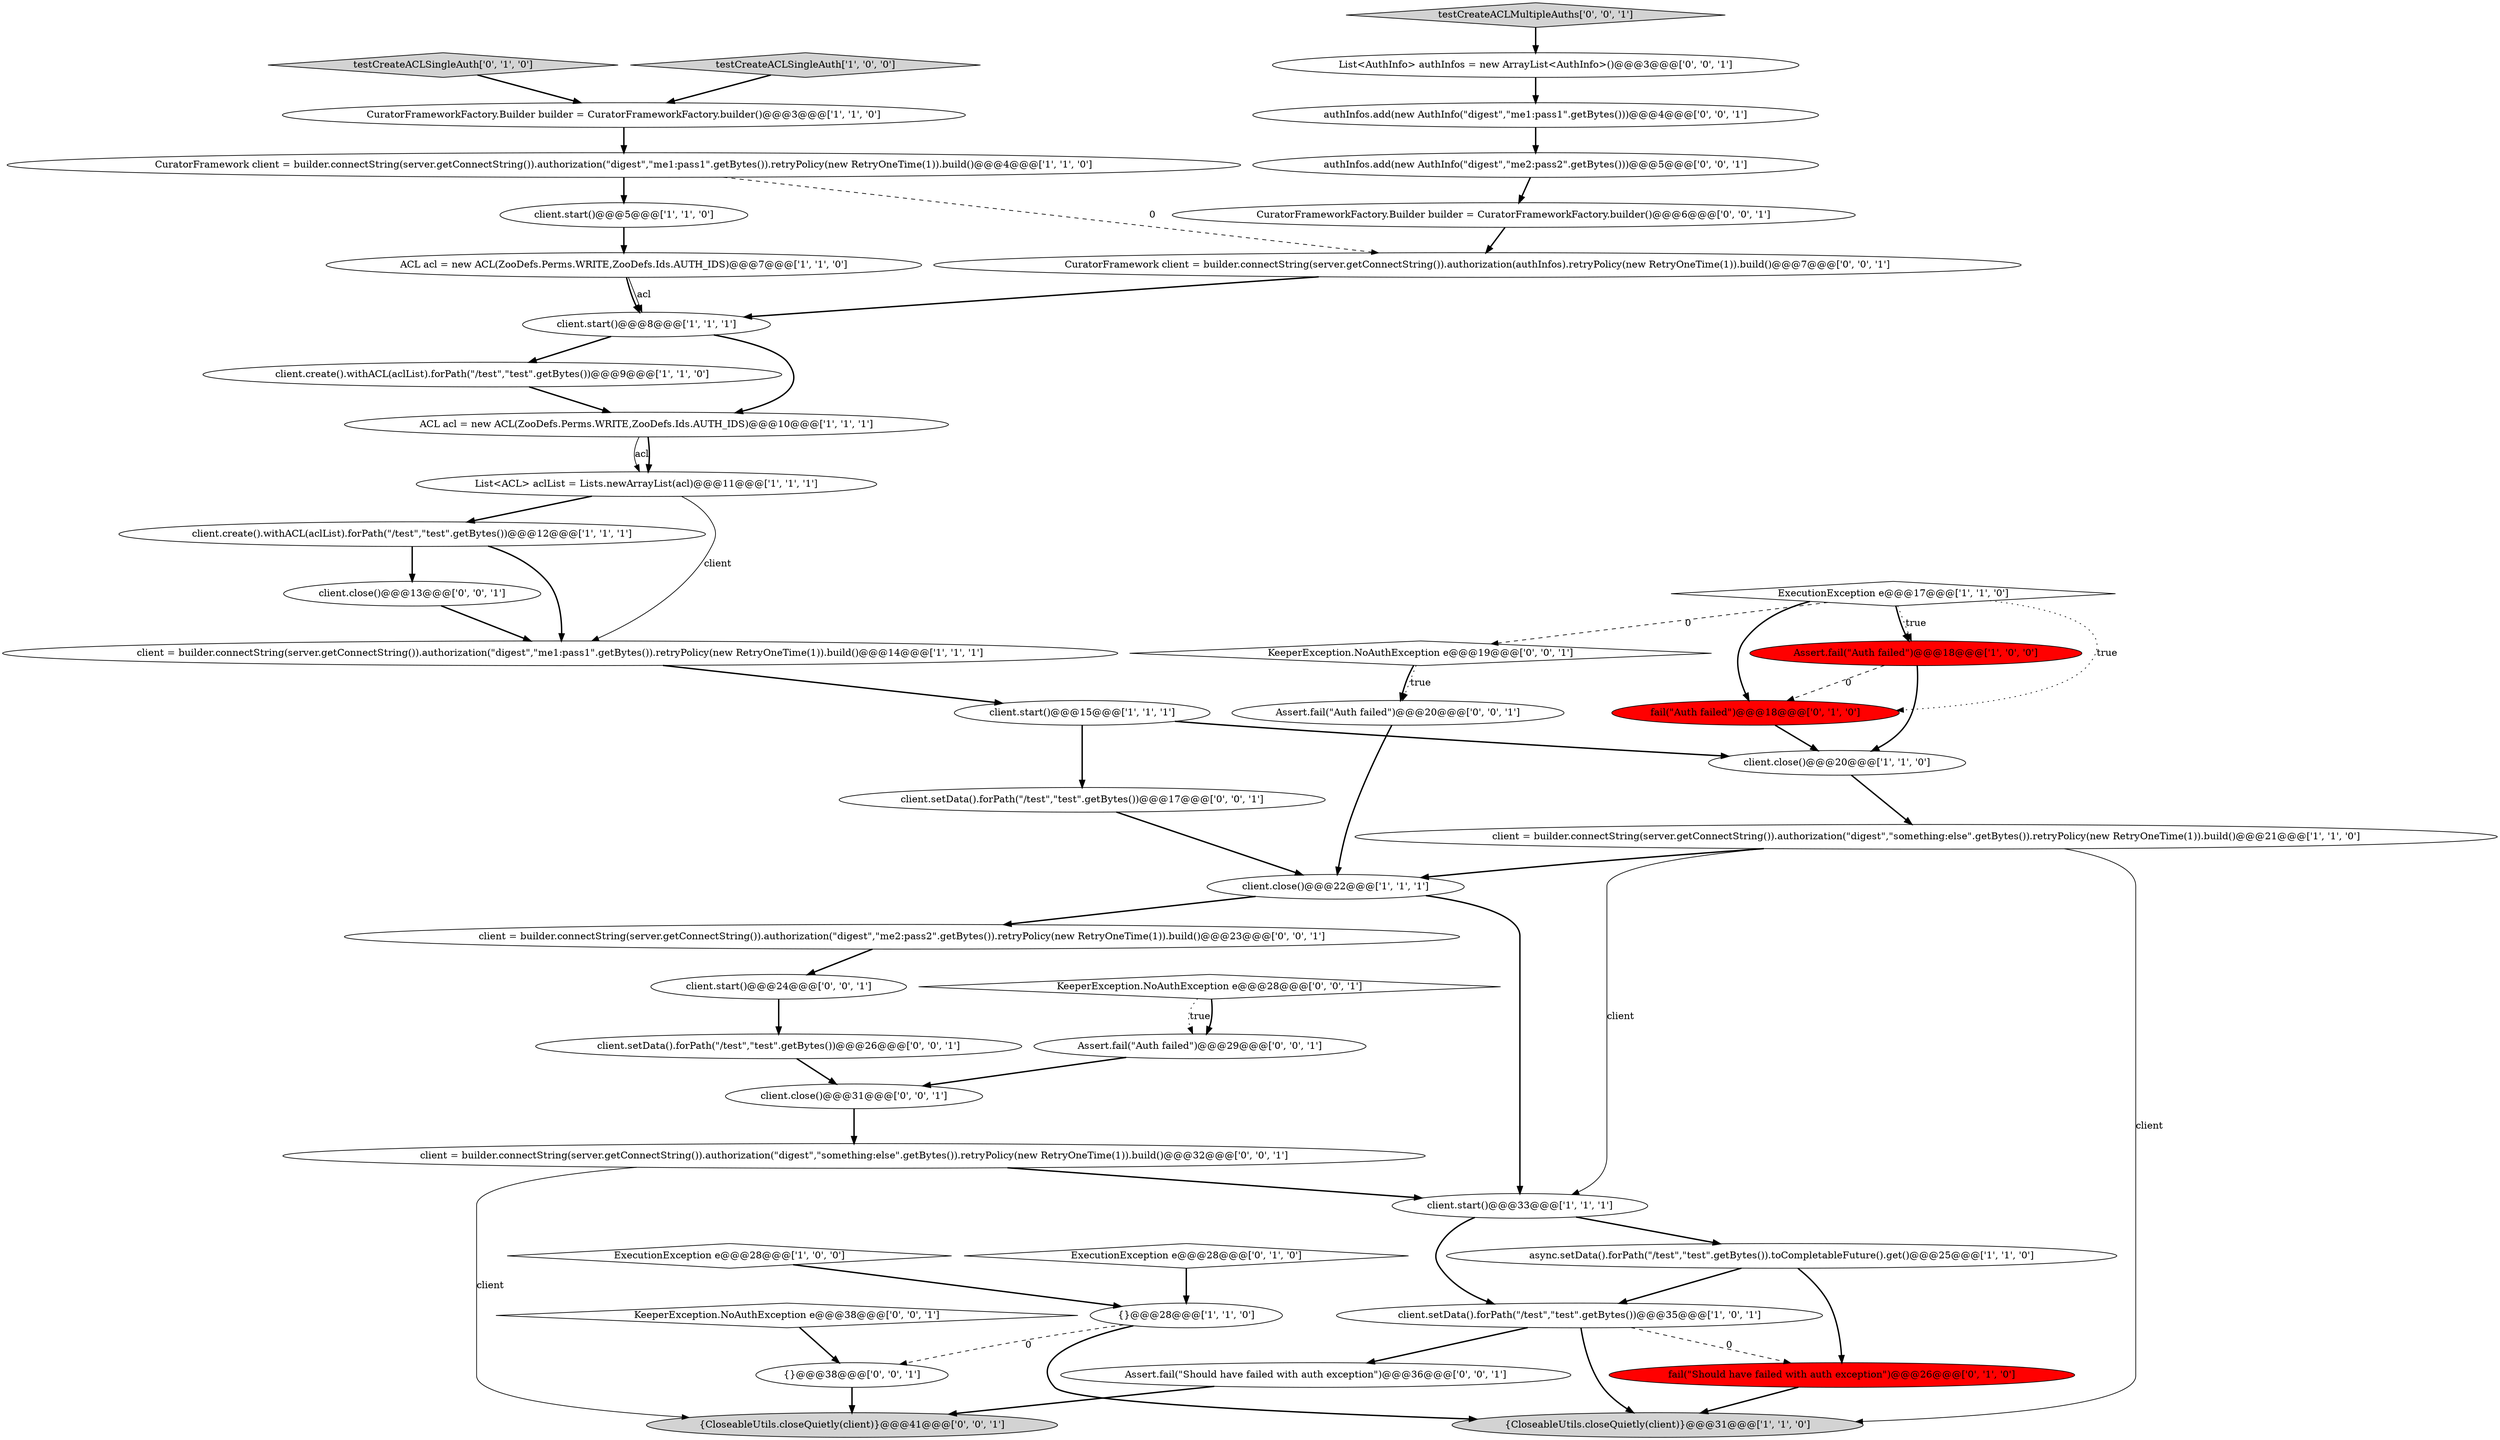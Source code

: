 digraph {
30 [style = filled, label = "authInfos.add(new AuthInfo(\"digest\",\"me1:pass1\".getBytes()))@@@4@@@['0', '0', '1']", fillcolor = white, shape = ellipse image = "AAA0AAABBB3BBB"];
13 [style = filled, label = "client = builder.connectString(server.getConnectString()).authorization(\"digest\",\"something:else\".getBytes()).retryPolicy(new RetryOneTime(1)).build()@@@21@@@['1', '1', '0']", fillcolor = white, shape = ellipse image = "AAA0AAABBB1BBB"];
12 [style = filled, label = "client = builder.connectString(server.getConnectString()).authorization(\"digest\",\"me1:pass1\".getBytes()).retryPolicy(new RetryOneTime(1)).build()@@@14@@@['1', '1', '1']", fillcolor = white, shape = ellipse image = "AAA0AAABBB1BBB"];
27 [style = filled, label = "CuratorFrameworkFactory.Builder builder = CuratorFrameworkFactory.builder()@@@6@@@['0', '0', '1']", fillcolor = white, shape = ellipse image = "AAA0AAABBB3BBB"];
22 [style = filled, label = "{}@@@28@@@['1', '1', '0']", fillcolor = white, shape = ellipse image = "AAA0AAABBB1BBB"];
20 [style = filled, label = "client.close()@@@20@@@['1', '1', '0']", fillcolor = white, shape = ellipse image = "AAA0AAABBB1BBB"];
37 [style = filled, label = "authInfos.add(new AuthInfo(\"digest\",\"me2:pass2\".getBytes()))@@@5@@@['0', '0', '1']", fillcolor = white, shape = ellipse image = "AAA0AAABBB3BBB"];
34 [style = filled, label = "client.setData().forPath(\"/test\",\"test\".getBytes())@@@17@@@['0', '0', '1']", fillcolor = white, shape = ellipse image = "AAA0AAABBB3BBB"];
17 [style = filled, label = "client.setData().forPath(\"/test\",\"test\".getBytes())@@@35@@@['1', '0', '1']", fillcolor = white, shape = ellipse image = "AAA0AAABBB1BBB"];
15 [style = filled, label = "testCreateACLSingleAuth['1', '0', '0']", fillcolor = lightgray, shape = diamond image = "AAA0AAABBB1BBB"];
7 [style = filled, label = "client.start()@@@15@@@['1', '1', '1']", fillcolor = white, shape = ellipse image = "AAA0AAABBB1BBB"];
42 [style = filled, label = "List<AuthInfo> authInfos = new ArrayList<AuthInfo>()@@@3@@@['0', '0', '1']", fillcolor = white, shape = ellipse image = "AAA0AAABBB3BBB"];
16 [style = filled, label = "client.create().withACL(aclList).forPath(\"/test\",\"test\".getBytes())@@@12@@@['1', '1', '1']", fillcolor = white, shape = ellipse image = "AAA0AAABBB1BBB"];
19 [style = filled, label = "client.create().withACL(aclList).forPath(\"/test\",\"test\".getBytes())@@@9@@@['1', '1', '0']", fillcolor = white, shape = ellipse image = "AAA0AAABBB1BBB"];
24 [style = filled, label = "testCreateACLSingleAuth['0', '1', '0']", fillcolor = lightgray, shape = diamond image = "AAA0AAABBB2BBB"];
0 [style = filled, label = "List<ACL> aclList = Lists.newArrayList(acl)@@@11@@@['1', '1', '1']", fillcolor = white, shape = ellipse image = "AAA0AAABBB1BBB"];
18 [style = filled, label = "client.start()@@@8@@@['1', '1', '1']", fillcolor = white, shape = ellipse image = "AAA0AAABBB1BBB"];
6 [style = filled, label = "CuratorFrameworkFactory.Builder builder = CuratorFrameworkFactory.builder()@@@3@@@['1', '1', '0']", fillcolor = white, shape = ellipse image = "AAA0AAABBB1BBB"];
33 [style = filled, label = "client.close()@@@31@@@['0', '0', '1']", fillcolor = white, shape = ellipse image = "AAA0AAABBB3BBB"];
4 [style = filled, label = "Assert.fail(\"Auth failed\")@@@18@@@['1', '0', '0']", fillcolor = red, shape = ellipse image = "AAA1AAABBB1BBB"];
40 [style = filled, label = "client = builder.connectString(server.getConnectString()).authorization(\"digest\",\"me2:pass2\".getBytes()).retryPolicy(new RetryOneTime(1)).build()@@@23@@@['0', '0', '1']", fillcolor = white, shape = ellipse image = "AAA0AAABBB3BBB"];
11 [style = filled, label = "async.setData().forPath(\"/test\",\"test\".getBytes()).toCompletableFuture().get()@@@25@@@['1', '1', '0']", fillcolor = white, shape = ellipse image = "AAA0AAABBB1BBB"];
10 [style = filled, label = "ACL acl = new ACL(ZooDefs.Perms.WRITE,ZooDefs.Ids.AUTH_IDS)@@@7@@@['1', '1', '0']", fillcolor = white, shape = ellipse image = "AAA0AAABBB1BBB"];
26 [style = filled, label = "fail(\"Should have failed with auth exception\")@@@26@@@['0', '1', '0']", fillcolor = red, shape = ellipse image = "AAA1AAABBB2BBB"];
43 [style = filled, label = "CuratorFramework client = builder.connectString(server.getConnectString()).authorization(authInfos).retryPolicy(new RetryOneTime(1)).build()@@@7@@@['0', '0', '1']", fillcolor = white, shape = ellipse image = "AAA0AAABBB3BBB"];
25 [style = filled, label = "fail(\"Auth failed\")@@@18@@@['0', '1', '0']", fillcolor = red, shape = ellipse image = "AAA1AAABBB2BBB"];
31 [style = filled, label = "KeeperException.NoAuthException e@@@38@@@['0', '0', '1']", fillcolor = white, shape = diamond image = "AAA0AAABBB3BBB"];
41 [style = filled, label = "Assert.fail(\"Auth failed\")@@@20@@@['0', '0', '1']", fillcolor = white, shape = ellipse image = "AAA0AAABBB3BBB"];
5 [style = filled, label = "{CloseableUtils.closeQuietly(client)}@@@31@@@['1', '1', '0']", fillcolor = lightgray, shape = ellipse image = "AAA0AAABBB1BBB"];
28 [style = filled, label = "KeeperException.NoAuthException e@@@28@@@['0', '0', '1']", fillcolor = white, shape = diamond image = "AAA0AAABBB3BBB"];
38 [style = filled, label = "client = builder.connectString(server.getConnectString()).authorization(\"digest\",\"something:else\".getBytes()).retryPolicy(new RetryOneTime(1)).build()@@@32@@@['0', '0', '1']", fillcolor = white, shape = ellipse image = "AAA0AAABBB3BBB"];
36 [style = filled, label = "client.setData().forPath(\"/test\",\"test\".getBytes())@@@26@@@['0', '0', '1']", fillcolor = white, shape = ellipse image = "AAA0AAABBB3BBB"];
47 [style = filled, label = "Assert.fail(\"Should have failed with auth exception\")@@@36@@@['0', '0', '1']", fillcolor = white, shape = ellipse image = "AAA0AAABBB3BBB"];
32 [style = filled, label = "{CloseableUtils.closeQuietly(client)}@@@41@@@['0', '0', '1']", fillcolor = lightgray, shape = ellipse image = "AAA0AAABBB3BBB"];
8 [style = filled, label = "client.start()@@@33@@@['1', '1', '1']", fillcolor = white, shape = ellipse image = "AAA0AAABBB1BBB"];
3 [style = filled, label = "client.start()@@@5@@@['1', '1', '0']", fillcolor = white, shape = ellipse image = "AAA0AAABBB1BBB"];
21 [style = filled, label = "client.close()@@@22@@@['1', '1', '1']", fillcolor = white, shape = ellipse image = "AAA0AAABBB1BBB"];
14 [style = filled, label = "ACL acl = new ACL(ZooDefs.Perms.WRITE,ZooDefs.Ids.AUTH_IDS)@@@10@@@['1', '1', '1']", fillcolor = white, shape = ellipse image = "AAA0AAABBB1BBB"];
35 [style = filled, label = "client.close()@@@13@@@['0', '0', '1']", fillcolor = white, shape = ellipse image = "AAA0AAABBB3BBB"];
44 [style = filled, label = "Assert.fail(\"Auth failed\")@@@29@@@['0', '0', '1']", fillcolor = white, shape = ellipse image = "AAA0AAABBB3BBB"];
2 [style = filled, label = "CuratorFramework client = builder.connectString(server.getConnectString()).authorization(\"digest\",\"me1:pass1\".getBytes()).retryPolicy(new RetryOneTime(1)).build()@@@4@@@['1', '1', '0']", fillcolor = white, shape = ellipse image = "AAA0AAABBB1BBB"];
1 [style = filled, label = "ExecutionException e@@@17@@@['1', '1', '0']", fillcolor = white, shape = diamond image = "AAA0AAABBB1BBB"];
29 [style = filled, label = "client.start()@@@24@@@['0', '0', '1']", fillcolor = white, shape = ellipse image = "AAA0AAABBB3BBB"];
46 [style = filled, label = "testCreateACLMultipleAuths['0', '0', '1']", fillcolor = lightgray, shape = diamond image = "AAA0AAABBB3BBB"];
39 [style = filled, label = "{}@@@38@@@['0', '0', '1']", fillcolor = white, shape = ellipse image = "AAA0AAABBB3BBB"];
23 [style = filled, label = "ExecutionException e@@@28@@@['0', '1', '0']", fillcolor = white, shape = diamond image = "AAA0AAABBB2BBB"];
45 [style = filled, label = "KeeperException.NoAuthException e@@@19@@@['0', '0', '1']", fillcolor = white, shape = diamond image = "AAA0AAABBB3BBB"];
9 [style = filled, label = "ExecutionException e@@@28@@@['1', '0', '0']", fillcolor = white, shape = diamond image = "AAA0AAABBB1BBB"];
9->22 [style = bold, label=""];
45->41 [style = bold, label=""];
29->36 [style = bold, label=""];
10->18 [style = bold, label=""];
46->42 [style = bold, label=""];
0->16 [style = bold, label=""];
1->4 [style = bold, label=""];
17->5 [style = bold, label=""];
1->25 [style = dotted, label="true"];
20->13 [style = bold, label=""];
13->8 [style = solid, label="client"];
27->43 [style = bold, label=""];
37->27 [style = bold, label=""];
26->5 [style = bold, label=""];
17->47 [style = bold, label=""];
2->3 [style = bold, label=""];
41->21 [style = bold, label=""];
18->19 [style = bold, label=""];
21->8 [style = bold, label=""];
44->33 [style = bold, label=""];
13->5 [style = solid, label="client"];
14->0 [style = solid, label="acl"];
15->6 [style = bold, label=""];
1->4 [style = dotted, label="true"];
7->20 [style = bold, label=""];
30->37 [style = bold, label=""];
38->32 [style = solid, label="client"];
43->18 [style = bold, label=""];
0->12 [style = solid, label="client"];
36->33 [style = bold, label=""];
34->21 [style = bold, label=""];
22->5 [style = bold, label=""];
45->41 [style = dotted, label="true"];
12->7 [style = bold, label=""];
1->45 [style = dashed, label="0"];
6->2 [style = bold, label=""];
2->43 [style = dashed, label="0"];
8->17 [style = bold, label=""];
4->25 [style = dashed, label="0"];
3->10 [style = bold, label=""];
40->29 [style = bold, label=""];
25->20 [style = bold, label=""];
23->22 [style = bold, label=""];
7->34 [style = bold, label=""];
19->14 [style = bold, label=""];
47->32 [style = bold, label=""];
14->0 [style = bold, label=""];
28->44 [style = dotted, label="true"];
42->30 [style = bold, label=""];
39->32 [style = bold, label=""];
4->20 [style = bold, label=""];
10->18 [style = solid, label="acl"];
28->44 [style = bold, label=""];
22->39 [style = dashed, label="0"];
21->40 [style = bold, label=""];
11->17 [style = bold, label=""];
33->38 [style = bold, label=""];
17->26 [style = dashed, label="0"];
38->8 [style = bold, label=""];
31->39 [style = bold, label=""];
16->35 [style = bold, label=""];
13->21 [style = bold, label=""];
24->6 [style = bold, label=""];
8->11 [style = bold, label=""];
16->12 [style = bold, label=""];
1->25 [style = bold, label=""];
18->14 [style = bold, label=""];
35->12 [style = bold, label=""];
11->26 [style = bold, label=""];
}
